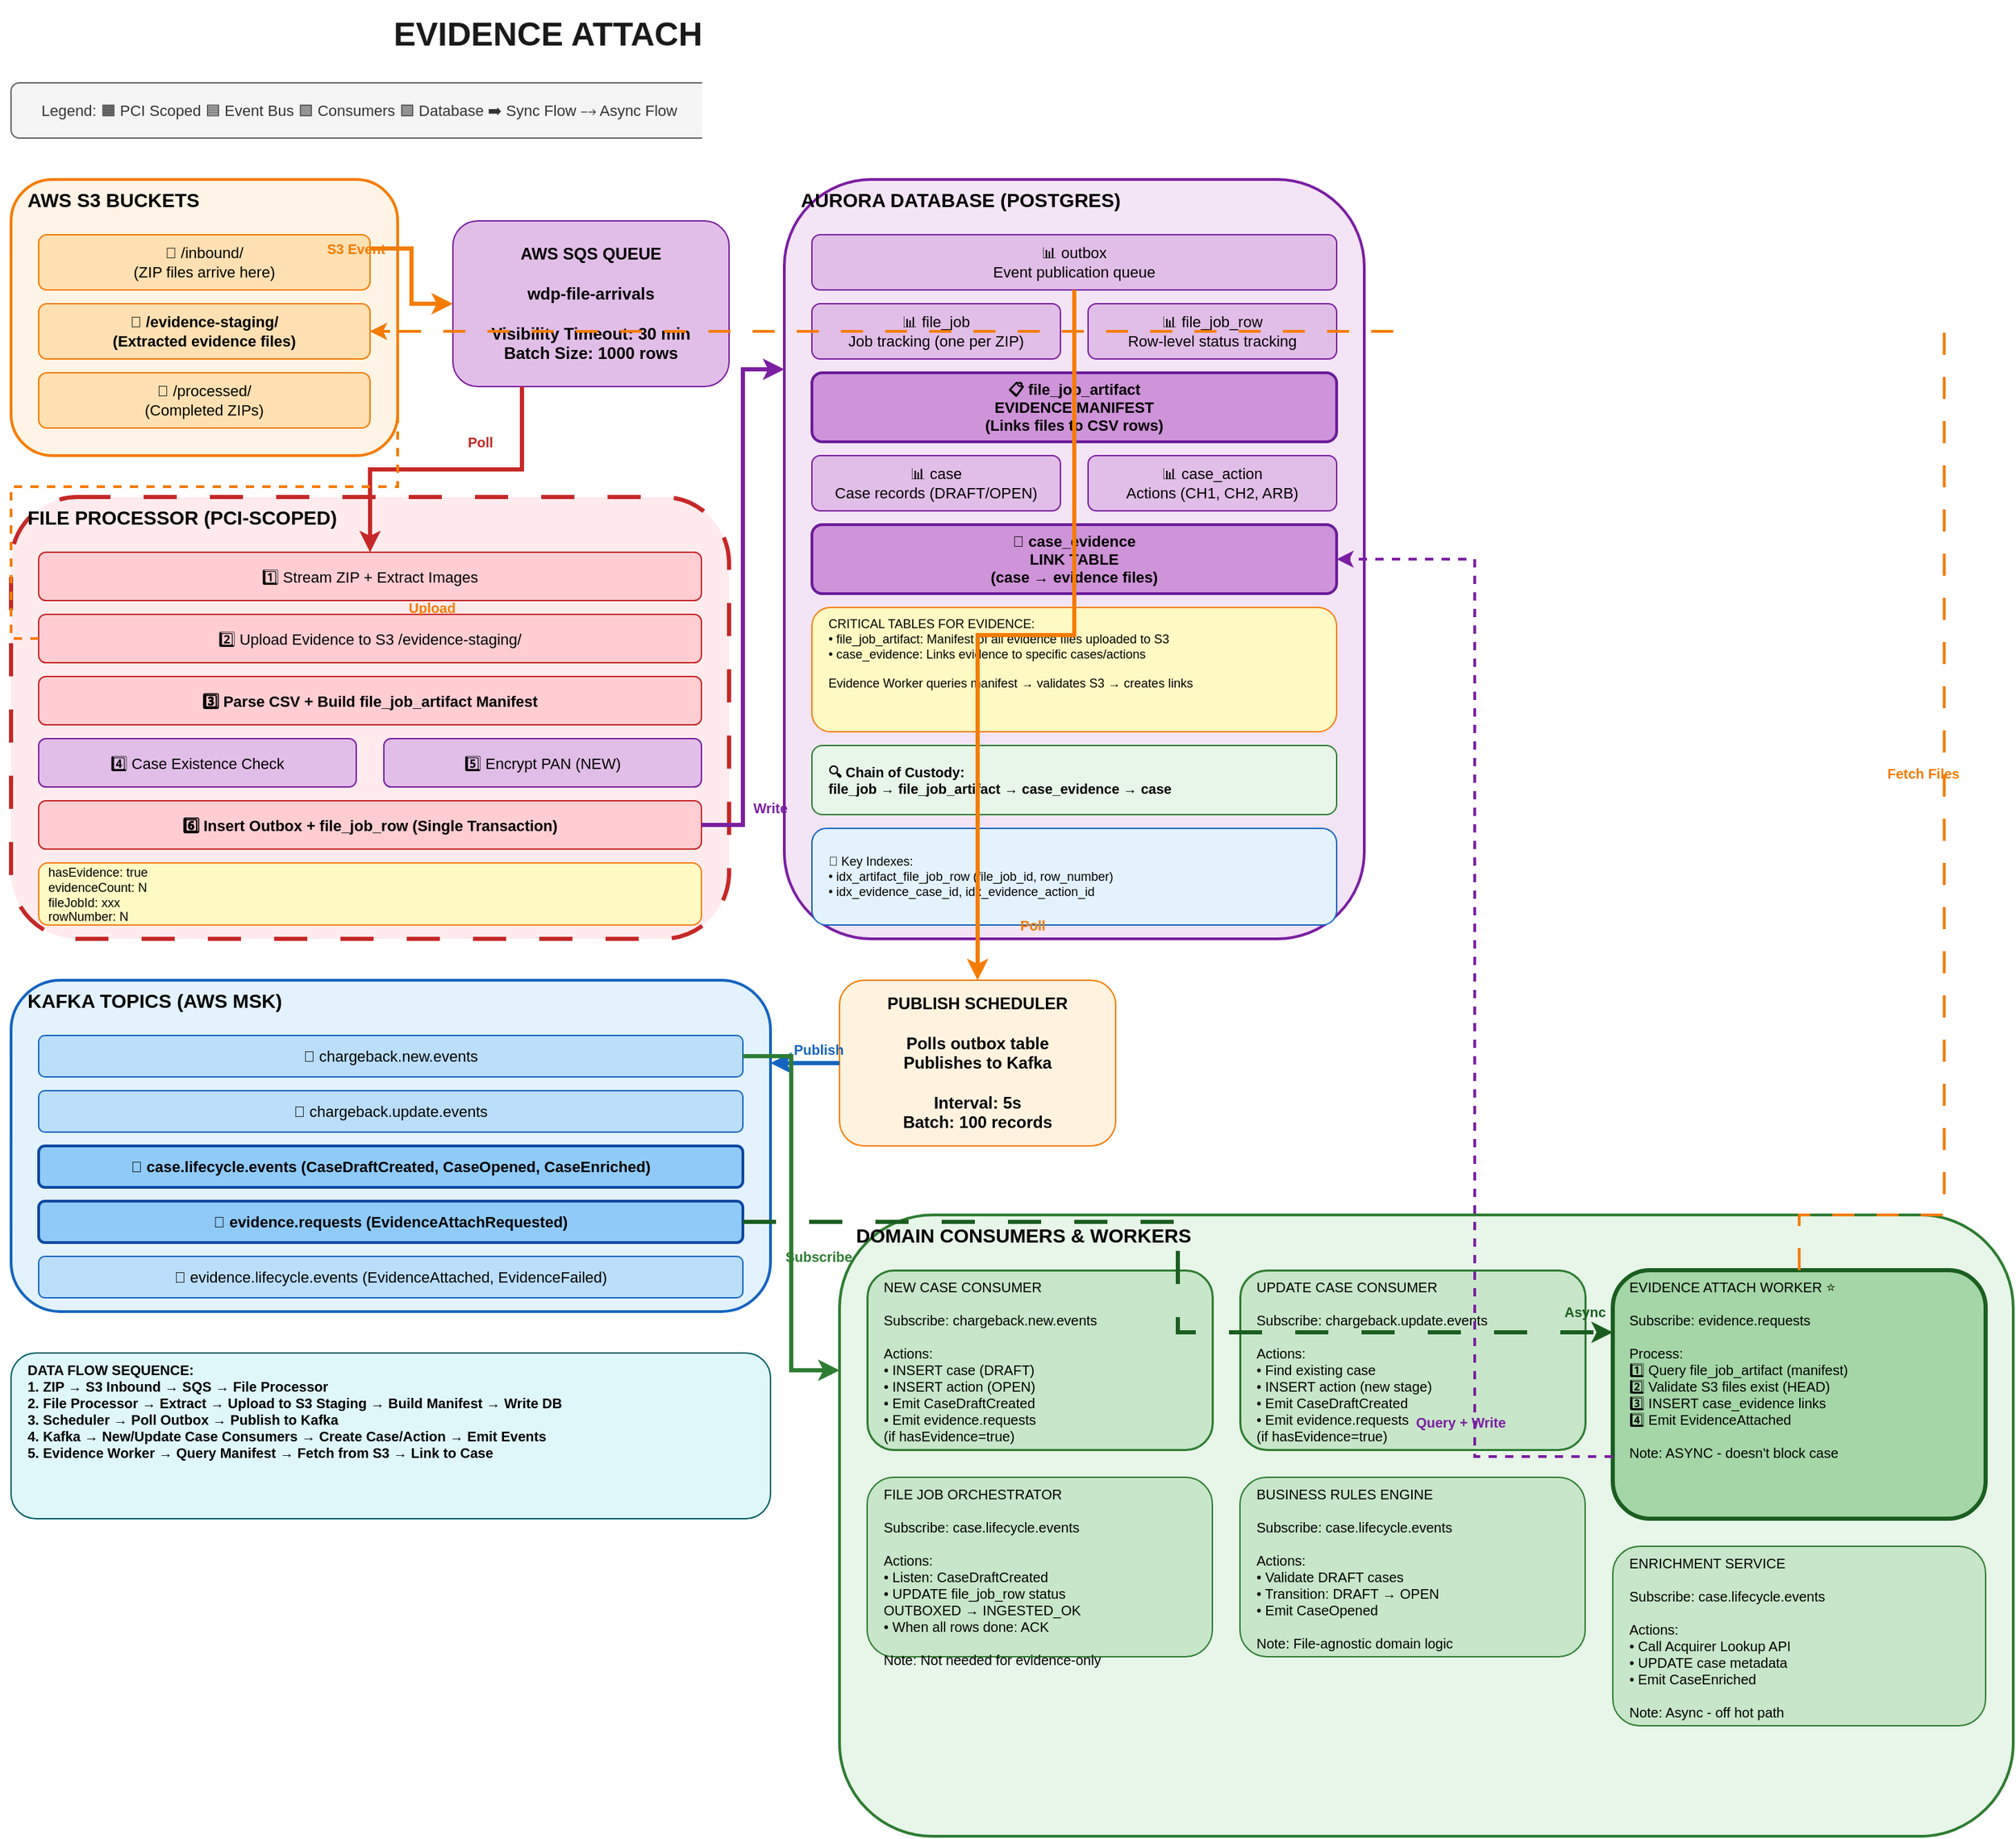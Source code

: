 <?xml version="1.0" encoding="UTF-8"?>
<mxfile version="24.0.0">
  <diagram id="evidence-architecture" name="Evidence Attachment Architecture">
    <mxGraphModel dx="2200" dy="1400" grid="1" gridSize="10" guides="1" tooltips="1" connect="1" arrows="1" fold="1" page="1" pageScale="1" pageWidth="1600" pageHeight="1400">
      <root>
        <mxCell id="0"/>
        <mxCell id="1" parent="0"/>
        
        <!-- TITLE -->
        <mxCell id="title" value="EVIDENCE ATTACHMENT ARCHITECTURE - FILE-BASED FLOW (NO ACK)" style="text;html=1;strokeColor=none;fillColor=none;align=center;verticalAlign=middle;whiteSpace=wrap;fontSize=24;fontStyle=1;fontColor=#1a1a1a;" vertex="1" parent="1">
          <mxGeometry x="100" y="20" width="1400" height="50" as="geometry"/>
        </mxCell>

        <!-- LEGEND -->
        <mxCell id="legend-box" value="" style="rounded=1;whiteSpace=wrap;html=1;fillColor=#f5f5f5;strokeColor=#666666;fontSize=10;" vertex="1" parent="1">
          <mxGeometry x="100" y="80" width="600" height="40" as="geometry"/>
        </mxCell>
        <mxCell id="legend-text" value="Legend:   🟧 PCI Scoped   🟦 Event Bus   🟩 Consumers   🟪 Database   ➡️ Sync Flow   ⤍ Async Flow" style="text;html=1;strokeColor=none;fillColor=none;align=left;verticalAlign=middle;whiteSpace=wrap;fontSize=11;fontColor=#333333;" vertex="1" parent="1">
          <mxGeometry x="120" y="90" width="560" height="20" as="geometry"/>
        </mxCell>

        <!-- LAYER 1: S3 BUCKETS -->
        <mxCell id="s3-container" value="AWS S3 BUCKETS" style="rounded=1;whiteSpace=wrap;html=1;fillColor=#fff4e6;strokeColor=#f57c00;fontSize=14;fontStyle=1;align=left;verticalAlign=top;spacingLeft=10;strokeWidth=2;" vertex="1" parent="1">
          <mxGeometry x="100" y="150" width="280" height="200" as="geometry"/>
        </mxCell>
        
        <mxCell id="s3-inbound" value="📁 /inbound/&#xa;(ZIP files arrive here)" style="rounded=1;whiteSpace=wrap;html=1;fillColor=#ffe0b2;strokeColor=#f57c00;fontSize=11;align=center;" vertex="1" parent="1">
          <mxGeometry x="120" y="190" width="240" height="40" as="geometry"/>
        </mxCell>
        
        <mxCell id="s3-staging" value="📁 /evidence-staging/&#xa;(Extracted evidence files)" style="rounded=1;whiteSpace=wrap;html=1;fillColor=#ffe0b2;strokeColor=#f57c00;fontSize=11;align=center;fontStyle=1;" vertex="1" parent="1">
          <mxGeometry x="120" y="240" width="240" height="40" as="geometry"/>
        </mxCell>
        
        <mxCell id="s3-processed" value="📁 /processed/&#xa;(Completed ZIPs)" style="rounded=1;whiteSpace=wrap;html=1;fillColor=#ffe0b2;strokeColor=#f57c00;fontSize=11;align=center;" vertex="1" parent="1">
          <mxGeometry x="120" y="290" width="240" height="40" as="geometry"/>
        </mxCell>

        <!-- SQS QUEUE -->
        <mxCell id="sqs" value="AWS SQS QUEUE&#xa;&#xa;wdp-file-arrivals&#xa;&#xa;Visibility Timeout: 30 min&#xa;Batch Size: 1000 rows" style="rounded=1;whiteSpace=wrap;html=1;fillColor=#e1bee7;strokeColor=#7b1fa2;fontSize=12;fontStyle=1;align=center;" vertex="1" parent="1">
          <mxGeometry x="420" y="180" width="200" height="120" as="geometry"/>
        </mxCell>

        <!-- FILE PROCESSOR (PCI SCOPED) -->
        <mxCell id="fp-container" value="FILE PROCESSOR (PCI-SCOPED)" style="rounded=1;whiteSpace=wrap;html=1;fillColor=#ffebee;strokeColor=#c62828;fontSize=14;fontStyle=1;align=left;verticalAlign=top;spacingLeft=10;strokeWidth=3;dashed=1;dashPattern=8 8;" vertex="1" parent="1">
          <mxGeometry x="100" y="380" width="520" height="320" as="geometry"/>
        </mxCell>

        <mxCell id="fp1" value="1️⃣ Stream ZIP + Extract Images" style="rounded=1;whiteSpace=wrap;html=1;fillColor=#ffcdd2;strokeColor=#c62828;fontSize=11;" vertex="1" parent="1">
          <mxGeometry x="120" y="420" width="480" height="35" as="geometry"/>
        </mxCell>

        <mxCell id="fp2" value="2️⃣ Upload Evidence to S3 /evidence-staging/" style="rounded=1;whiteSpace=wrap;html=1;fillColor=#ffcdd2;strokeColor=#c62828;fontSize=11;" vertex="1" parent="1">
          <mxGeometry x="120" y="465" width="480" height="35" as="geometry"/>
        </mxCell>

        <mxCell id="fp3" value="3️⃣ Parse CSV + Build file_job_artifact Manifest" style="rounded=1;whiteSpace=wrap;html=1;fillColor=#ffcdd2;strokeColor=#c62828;fontSize=11;fontStyle=1;" vertex="1" parent="1">
          <mxGeometry x="120" y="510" width="480" height="35" as="geometry"/>
        </mxCell>

        <mxCell id="fp4" value="4️⃣ Case Existence Check" style="rounded=1;whiteSpace=wrap;html=1;fillColor=#e1bee7;strokeColor=#7b1fa2;fontSize=11;" vertex="1" parent="1">
          <mxGeometry x="120" y="555" width="230" height="35" as="geometry"/>
        </mxCell>

        <mxCell id="fp5" value="5️⃣ Encrypt PAN (NEW)" style="rounded=1;whiteSpace=wrap;html=1;fillColor=#e1bee7;strokeColor=#7b1fa2;fontSize=11;" vertex="1" parent="1">
          <mxGeometry x="370" y="555" width="230" height="35" as="geometry"/>
        </mxCell>

        <mxCell id="fp6" value="6️⃣ Insert Outbox + file_job_row (Single Transaction)" style="rounded=1;whiteSpace=wrap;html=1;fillColor=#ffcdd2;strokeColor=#c62828;fontSize=11;fontStyle=1;" vertex="1" parent="1">
          <mxGeometry x="120" y="600" width="480" height="35" as="geometry"/>
        </mxCell>

        <mxCell id="fp-note" value="hasEvidence: true&#xa;evidenceCount: N&#xa;fileJobId: xxx&#xa;rowNumber: N" style="rounded=1;whiteSpace=wrap;html=1;fillColor=#fff9c4;strokeColor=#f57f17;fontSize=9;align=left;spacingLeft=5;" vertex="1" parent="1">
          <mxGeometry x="120" y="645" width="480" height="45" as="geometry"/>
        </mxCell>

        <!-- DATABASE LAYER -->
        <mxCell id="db-container" value="AURORA DATABASE (POSTGRES)" style="rounded=1;whiteSpace=wrap;html=1;fillColor=#f3e5f5;strokeColor=#7b1fa2;fontSize=14;fontStyle=1;align=left;verticalAlign=top;spacingLeft=10;strokeWidth=2;" vertex="1" parent="1">
          <mxGeometry x="660" y="150" width="420" height="550" as="geometry"/>
        </mxCell>

        <mxCell id="db-outbox" value="📊 outbox&#xa;Event publication queue" style="rounded=1;whiteSpace=wrap;html=1;fillColor=#e1bee7;strokeColor=#7b1fa2;fontSize=11;align=center;" vertex="1" parent="1">
          <mxGeometry x="680" y="190" width="380" height="40" as="geometry"/>
        </mxCell>

        <mxCell id="db-filejob" value="📊 file_job&#xa;Job tracking (one per ZIP)" style="rounded=1;whiteSpace=wrap;html=1;fillColor=#e1bee7;strokeColor=#7b1fa2;fontSize=11;align=center;" vertex="1" parent="1">
          <mxGeometry x="680" y="240" width="180" height="40" as="geometry"/>
        </mxCell>

        <mxCell id="db-filejobrow" value="📊 file_job_row&#xa;Row-level status tracking" style="rounded=1;whiteSpace=wrap;html=1;fillColor=#e1bee7;strokeColor=#7b1fa2;fontSize=11;align=center;" vertex="1" parent="1">
          <mxGeometry x="880" y="240" width="180" height="40" as="geometry"/>
        </mxCell>

        <mxCell id="db-manifest" value="📋 file_job_artifact&#xa;EVIDENCE MANIFEST&#xa;(Links files to CSV rows)" style="rounded=1;whiteSpace=wrap;html=1;fillColor=#ce93d8;strokeColor=#6a1b9a;fontSize=11;align=center;fontStyle=1;strokeWidth=2;" vertex="1" parent="1">
          <mxGeometry x="680" y="290" width="380" height="50" as="geometry"/>
        </mxCell>

        <mxCell id="db-case" value="📊 case&#xa;Case records (DRAFT/OPEN)" style="rounded=1;whiteSpace=wrap;html=1;fillColor=#e1bee7;strokeColor=#7b1fa2;fontSize=11;align=center;" vertex="1" parent="1">
          <mxGeometry x="680" y="350" width="180" height="40" as="geometry"/>
        </mxCell>

        <mxCell id="db-action" value="📊 case_action&#xa;Actions (CH1, CH2, ARB)" style="rounded=1;whiteSpace=wrap;html=1;fillColor=#e1bee7;strokeColor=#7b1fa2;fontSize=11;align=center;" vertex="1" parent="1">
          <mxGeometry x="880" y="350" width="180" height="40" as="geometry"/>
        </mxCell>

        <mxCell id="db-evidence" value="🔗 case_evidence&#xa;LINK TABLE&#xa;(case → evidence files)" style="rounded=1;whiteSpace=wrap;html=1;fillColor=#ce93d8;strokeColor=#6a1b9a;fontSize=11;align=center;fontStyle=1;strokeWidth=2;" vertex="1" parent="1">
          <mxGeometry x="680" y="400" width="380" height="50" as="geometry"/>
        </mxCell>

        <mxCell id="db-note" value="CRITICAL TABLES FOR EVIDENCE:&#xa;• file_job_artifact: Manifest of all evidence files uploaded to S3&#xa;• case_evidence: Links evidence to specific cases/actions&#xa;&#xa;Evidence Worker queries manifest → validates S3 → creates links" style="rounded=1;whiteSpace=wrap;html=1;fillColor=#fff9c4;strokeColor=#f57f17;fontSize=9;align=left;spacingLeft=10;verticalAlign=top;" vertex="1" parent="1">
          <mxGeometry x="680" y="460" width="380" height="90" as="geometry"/>
        </mxCell>

        <mxCell id="db-chain" value="🔍 Chain of Custody:&#xa;file_job → file_job_artifact → case_evidence → case" style="rounded=1;whiteSpace=wrap;html=1;fillColor=#e8f5e9;strokeColor=#2e7d32;fontSize=10;align=left;spacingLeft=10;fontStyle=1;" vertex="1" parent="1">
          <mxGeometry x="680" y="560" width="380" height="50" as="geometry"/>
        </mxCell>

        <mxCell id="db-indexes" value="📑 Key Indexes:&#xa;• idx_artifact_file_job_row (file_job_id, row_number)&#xa;• idx_evidence_case_id, idx_evidence_action_id" style="rounded=1;whiteSpace=wrap;html=1;fillColor=#e3f2fd;strokeColor=#1565c0;fontSize=9;align=left;spacingLeft=10;" vertex="1" parent="1">
          <mxGeometry x="680" y="620" width="380" height="70" as="geometry"/>
        </mxCell>

        <!-- PUBLISH SCHEDULER -->
        <mxCell id="scheduler" value="PUBLISH SCHEDULER&#xa;&#xa;Polls outbox table&#xa;Publishes to Kafka&#xa;&#xa;Interval: 5s&#xa;Batch: 100 records" style="rounded=1;whiteSpace=wrap;html=1;fillColor=#fff3e0;strokeColor=#f57c00;fontSize=12;fontStyle=1;align=center;" vertex="1" parent="1">
          <mxGeometry x="700" y="730" width="200" height="120" as="geometry"/>
        </mxCell>

        <!-- KAFKA TOPICS -->
        <mxCell id="kafka-container" value="KAFKA TOPICS (AWS MSK)" style="rounded=1;whiteSpace=wrap;html=1;fillColor=#e3f2fd;strokeColor=#1565c0;fontSize=14;fontStyle=1;align=left;verticalAlign=top;spacingLeft=10;strokeWidth=2;" vertex="1" parent="1">
          <mxGeometry x="100" y="730" width="550" height="240" as="geometry"/>
        </mxCell>

        <mxCell id="kafka1" value="📢 chargeback.new.events" style="rounded=1;whiteSpace=wrap;html=1;fillColor=#bbdefb;strokeColor=#1565c0;fontSize=11;" vertex="1" parent="1">
          <mxGeometry x="120" y="770" width="510" height="30" as="geometry"/>
        </mxCell>

        <mxCell id="kafka2" value="📢 chargeback.update.events" style="rounded=1;whiteSpace=wrap;html=1;fillColor=#bbdefb;strokeColor=#1565c0;fontSize=11;" vertex="1" parent="1">
          <mxGeometry x="120" y="810" width="510" height="30" as="geometry"/>
        </mxCell>

        <mxCell id="kafka3" value="📢 case.lifecycle.events (CaseDraftCreated, CaseOpened, CaseEnriched)" style="rounded=1;whiteSpace=wrap;html=1;fillColor=#90caf9;strokeColor=#0d47a1;fontSize=11;fontStyle=1;strokeWidth=2;" vertex="1" parent="1">
          <mxGeometry x="120" y="850" width="510" height="30" as="geometry"/>
        </mxCell>

        <mxCell id="kafka4" value="📢 evidence.requests (EvidenceAttachRequested)" style="rounded=1;whiteSpace=wrap;html=1;fillColor=#90caf9;strokeColor=#0d47a1;fontSize=11;fontStyle=1;strokeWidth=2;" vertex="1" parent="1">
          <mxGeometry x="120" y="890" width="510" height="30" as="geometry"/>
        </mxCell>

        <mxCell id="kafka5" value="📢 evidence.lifecycle.events (EvidenceAttached, EvidenceFailed)" style="rounded=1;whiteSpace=wrap;html=1;fillColor=#bbdefb;strokeColor=#1565c0;fontSize=11;" vertex="1" parent="1">
          <mxGeometry x="120" y="930" width="510" height="30" as="geometry"/>
        </mxCell>

        <!-- CONSUMERS -->
        <mxCell id="consumers-container" value="DOMAIN CONSUMERS &amp; WORKERS" style="rounded=1;whiteSpace=wrap;html=1;fillColor=#e8f5e9;strokeColor=#2e7d32;fontSize=14;fontStyle=1;align=left;verticalAlign=top;spacingLeft=10;strokeWidth=2;" vertex="1" parent="1">
          <mxGeometry x="700" y="900" width="850" height="450" as="geometry"/>
        </mxCell>

        <!-- New Case Consumer -->
        <mxCell id="consumer1" value="NEW CASE CONSUMER&#xa;&#xa;Subscribe: chargeback.new.events&#xa;&#xa;Actions:&#xa;• INSERT case (DRAFT)&#xa;• INSERT action (OPEN)&#xa;• Emit CaseDraftCreated&#xa;• Emit evidence.requests&#xa;  (if hasEvidence=true)" style="rounded=1;whiteSpace=wrap;html=1;fillColor=#c8e6c9;strokeColor=#2e7d32;fontSize=10;align=left;spacingLeft=10;verticalAlign=top;strokeWidth=1.5;" vertex="1" parent="1">
          <mxGeometry x="720" y="940" width="250" height="130" as="geometry"/>
        </mxCell>

        <!-- Update Case Consumer -->
        <mxCell id="consumer2" value="UPDATE CASE CONSUMER&#xa;&#xa;Subscribe: chargeback.update.events&#xa;&#xa;Actions:&#xa;• Find existing case&#xa;• INSERT action (new stage)&#xa;• Emit CaseDraftCreated&#xa;• Emit evidence.requests&#xa;  (if hasEvidence=true)" style="rounded=1;whiteSpace=wrap;html=1;fillColor=#c8e6c9;strokeColor=#2e7d32;fontSize=10;align=left;spacingLeft=10;verticalAlign=top;strokeWidth=1.5;" vertex="1" parent="1">
          <mxGeometry x="990" y="940" width="250" height="130" as="geometry"/>
        </mxCell>

        <!-- Evidence Attach Worker -->
        <mxCell id="evidence-worker" value="EVIDENCE ATTACH WORKER ⭐&#xa;&#xa;Subscribe: evidence.requests&#xa;&#xa;Process:&#xa;1️⃣ Query file_job_artifact (manifest)&#xa;2️⃣ Validate S3 files exist (HEAD)&#xa;3️⃣ INSERT case_evidence links&#xa;4️⃣ Emit EvidenceAttached&#xa;&#xa;Note: ASYNC - doesn't block case" style="rounded=1;whiteSpace=wrap;html=1;fillColor=#a5d6a7;strokeColor=#1b5e20;fontSize=10;align=left;spacingLeft=10;verticalAlign=top;strokeWidth=3;" vertex="1" parent="1">
          <mxGeometry x="1260" y="940" width="270" height="180" as="geometry"/>
        </mxCell>

        <!-- File Job Orchestrator -->
        <mxCell id="orchestrator" value="FILE JOB ORCHESTRATOR&#xa;&#xa;Subscribe: case.lifecycle.events&#xa;&#xa;Actions:&#xa;• Listen: CaseDraftCreated&#xa;• UPDATE file_job_row status&#xa;  OUTBOXED → INGESTED_OK&#xa;• When all rows done: ACK&#xa;&#xa;Note: Not needed for evidence-only" style="rounded=1;whiteSpace=wrap;html=1;fillColor=#c8e6c9;strokeColor=#2e7d32;fontSize=10;align=left;spacingLeft=10;verticalAlign=top;" vertex="1" parent="1">
          <mxGeometry x="720" y="1090" width="250" height="130" as="geometry"/>
        </mxCell>

        <!-- Business Rules Engine -->
        <mxCell id="bre" value="BUSINESS RULES ENGINE&#xa;&#xa;Subscribe: case.lifecycle.events&#xa;&#xa;Actions:&#xa;• Validate DRAFT cases&#xa;• Transition: DRAFT → OPEN&#xa;• Emit CaseOpened&#xa;&#xa;Note: File-agnostic domain logic" style="rounded=1;whiteSpace=wrap;html=1;fillColor=#c8e6c9;strokeColor=#2e7d32;fontSize=10;align=left;spacingLeft=10;verticalAlign=top;" vertex="1" parent="1">
          <mxGeometry x="990" y="1090" width="250" height="130" as="geometry"/>
        </mxCell>

        <!-- Enrichment Service -->
        <mxCell id="enrichment" value="ENRICHMENT SERVICE&#xa;&#xa;Subscribe: case.lifecycle.events&#xa;&#xa;Actions:&#xa;• Call Acquirer Lookup API&#xa;• UPDATE case metadata&#xa;• Emit CaseEnriched&#xa;&#xa;Note: Async - off hot path" style="rounded=1;whiteSpace=wrap;html=1;fillColor=#c8e6c9;strokeColor=#2e7d32;fontSize=10;align=left;spacingLeft=10;verticalAlign=top;" vertex="1" parent="1">
          <mxGeometry x="1260" y="1140" width="270" height="130" as="geometry"/>
        </mxCell>

        <!-- ARROWS -->
        <!-- S3 to SQS -->
        <mxCell id="arrow1" value="" style="edgeStyle=orthogonalEdgeStyle;rounded=0;orthogonalLoop=1;jettySize=auto;html=1;strokeWidth=3;strokeColor=#f57c00;exitX=1;exitY=0.25;exitDx=0;exitDy=0;entryX=0;entryY=0.5;entryDx=0;entryDy=0;" edge="1" parent="1" source="s3-inbound" target="sqs">
          <mxGeometry relative="1" as="geometry"/>
        </mxCell>
        <mxCell id="arrow1-label" value="S3 Event" style="text;html=1;strokeColor=none;fillColor=none;align=center;verticalAlign=middle;whiteSpace=wrap;fontSize=10;fontColor=#f57c00;fontStyle=1;" vertex="1" parent="1">
          <mxGeometry x="320" y="190" width="60" height="20" as="geometry"/>
        </mxCell>

        <!-- SQS to File Processor -->
        <mxCell id="arrow2" value="" style="edgeStyle=orthogonalEdgeStyle;rounded=0;orthogonalLoop=1;jettySize=auto;html=1;strokeWidth=3;strokeColor=#c62828;exitX=0.25;exitY=1;exitDx=0;exitDy=0;entryX=0.5;entryY=0;entryDx=0;entryDy=0;" edge="1" parent="1" source="sqs" target="fp1">
          <mxGeometry relative="1" as="geometry"/>
        </mxCell>
        <mxCell id="arrow2-label" value="Poll" style="text;html=1;strokeColor=none;fillColor=none;align=center;verticalAlign=middle;whiteSpace=wrap;fontSize=10;fontColor=#c62828;fontStyle=1;" vertex="1" parent="1">
          <mxGeometry x="420" y="330" width="40" height="20" as="geometry"/>
        </mxCell>

        <!-- File Processor to S3 Staging -->
        <mxCell id="arrow3" value="" style="edgeStyle=orthogonalEdgeStyle;rounded=0;orthogonalLoop=1;jettySize=auto;html=1;strokeWidth=2;strokeColor=#f57c00;exitX=0;exitY=0.5;exitDx=0;exitDy=0;entryX=1;entryY=0.5;entryDx=0;entryDy=0;dashed=1;" edge="1" parent="1" source="fp2" target="s3-staging">
          <mxGeometry relative="1" as="geometry"/>
        </mxCell>
        <mxCell id="arrow3-label" value="Upload" style="text;html=1;strokeColor=none;fillColor=none;align=center;verticalAlign=middle;whiteSpace=wrap;fontSize=10;fontColor=#f57c00;fontStyle=1;" vertex="1" parent="1">
          <mxGeometry x="380" y="450" width="50" height="20" as="geometry"/>
        </mxCell>

        <!-- File Processor to Database -->
        <mxCell id="arrow4" value="" style="edgeStyle=orthogonalEdgeStyle;rounded=0;orthogonalLoop=1;jettySize=auto;html=1;strokeWidth=3;strokeColor=#7b1fa2;exitX=1;exitY=0.5;exitDx=0;exitDy=0;entryX=0;entryY=0.25;entryDx=0;entryDy=0;" edge="1" parent="1" source="fp6" target="db-container">
          <mxGeometry relative="1" as="geometry"/>
        </mxCell>
        <mxCell id="arrow4-label" value="Write" style="text;html=1;strokeColor=none;fillColor=none;align=center;verticalAlign=middle;whiteSpace=wrap;fontSize=10;fontColor=#7b1fa2;fontStyle=1;" vertex="1" parent="1">
          <mxGeometry x="630" y="595" width="40" height="20" as="geometry"/>
        </mxCell>

        <!-- Database to Scheduler -->
        <mxCell id="arrow5" value="" style="edgeStyle=orthogonalEdgeStyle;rounded=0;orthogonalLoop=1;jettySize=auto;html=1;strokeWidth=3;strokeColor=#f57c00;exitX=0.5;exitY=1;exitDx=0;exitDy=0;entryX=0.5;entryY=0;entryDx=0;entryDy=0;" edge="1" parent="1" source="db-outbox" target="scheduler">
          <mxGeometry relative="1" as="geometry"/>
        </mxCell>
        <mxCell id="arrow5-label" value="Poll" style="text;html=1;strokeColor=none;fillColor=none;align=center;verticalAlign=middle;whiteSpace=wrap;fontSize=10;fontColor=#f57c00;fontStyle=1;" vertex="1" parent="1">
          <mxGeometry x="820" y="680" width="40" height="20" as="geometry"/>
        </mxCell>

        <!-- Scheduler to Kafka -->
        <mxCell id="arrow6" value="" style="edgeStyle=orthogonalEdgeStyle;rounded=0;orthogonalLoop=1;jettySize=auto;html=1;strokeWidth=3;strokeColor=#1565c0;exitX=0;exitY=0.5;exitDx=0;exitDy=0;entryX=1;entryY=0.25;entryDx=0;entryDy=0;" edge="1" parent="1" source="scheduler" target="kafka-container">
          <mxGeometry relative="1" as="geometry"/>
        </mxCell>
        <mxCell id="arrow6-label" value="Publish" style="text;html=1;strokeColor=none;fillColor=none;align=center;verticalAlign=middle;whiteSpace=wrap;fontSize=10;fontColor=#1565c0;fontStyle=1;" vertex="1" parent="1">
          <mxGeometry x="660" y="770" width="50" height="20" as="geometry"/>
        </mxCell>

        <!-- Kafka to Consumers -->
        <mxCell id="arrow7" value="" style="edgeStyle=orthogonalEdgeStyle;rounded=0;orthogonalLoop=1;jettySize=auto;html=1;strokeWidth=3;strokeColor=#2e7d32;exitX=1;exitY=0.5;exitDx=0;exitDy=0;entryX=0;entryY=0.25;entryDx=0;entryDy=0;" edge="1" parent="1" source="kafka1" target="consumers-container">
          <mxGeometry relative="1" as="geometry"/>
        </mxCell>
        <mxCell id="arrow7-label" value="Subscribe" style="text;html=1;strokeColor=none;fillColor=none;align=center;verticalAlign=middle;whiteSpace=wrap;fontSize=10;fontColor=#2e7d32;fontStyle=1;" vertex="1" parent="1">
          <mxGeometry x="655" y="920" width="60" height="20" as="geometry"/>
        </mxCell>

        <!-- Kafka to Evidence Worker -->
        <mxCell id="arrow8" value="" style="edgeStyle=orthogonalEdgeStyle;rounded=0;orthogonalLoop=1;jettySize=auto;html=1;strokeWidth=3;strokeColor=#1b5e20;exitX=1;exitY=0.5;exitDx=0;exitDy=0;entryX=0;entryY=0.25;entryDx=0;entryDy=0;dashed=1;dashPattern=8 8;" edge="1" parent="1" source="kafka4" target="evidence-worker">
          <mxGeometry relative="1" as="geometry"/>
        </mxCell>
        <mxCell id="arrow8-label" value="Async" style="text;html=1;strokeColor=none;fillColor=none;align=center;verticalAlign=middle;whiteSpace=wrap;fontSize=10;fontColor=#1b5e20;fontStyle=1;" vertex="1" parent="1">
          <mxGeometry x="1220" y="960" width="40" height="20" as="geometry"/>
        </mxCell>

        <!-- Evidence Worker to Database -->
        <mxCell id="arrow9" value="" style="edgeStyle=orthogonalEdgeStyle;rounded=0;orthogonalLoop=1;jettySize=auto;html=1;strokeWidth=2;strokeColor=#7b1fa2;exitX=0;exitY=0.75;exitDx=0;exitDy=0;entryX=1;entryY=0.5;entryDx=0;entryDy=0;dashed=1;" edge="1" parent="1" source="evidence-worker" target="db-evidence">
          <mxGeometry relative="1" as="geometry"/>
        </mxCell>
        <mxCell id="arrow9-label" value="Query + Write" style="text;html=1;strokeColor=none;fillColor=none;align=center;verticalAlign=middle;whiteSpace=wrap;fontSize=10;fontColor=#7b1fa2;fontStyle=1;" vertex="1" parent="1">
          <mxGeometry x="1110" y="1040" width="80" height="20" as="geometry"/>
        </mxCell>

        <!-- Evidence Worker to S3 -->
        <mxCell id="arrow10" value="" style="edgeStyle=orthogonalEdgeStyle;rounded=0;orthogonalLoop=1;jettySize=auto;html=1;strokeWidth=2;strokeColor=#f57c00;exitX=0.5;exitY=0;exitDx=0;exitDy=0;entryX=1;entryY=0.5;entryDx=0;entryDy=0;dashed=1;dashPattern=8 8;" edge="1" parent="1" source="evidence-worker" target="s3-staging">
          <mxGeometry relative="1" as="geometry">
            <Array as="points">
              <mxPoint x="1395" y="900"/>
              <mxPoint x="1500" y="900"/>
              <mxPoint x="1500" y="260"/>
            </Array>
          </mxGeometry>
        </mxCell>
        <mxCell id="arrow10-label" value="Fetch Files" style="text;html=1;strokeColor=none;fillColor=none;align=center;verticalAlign=middle;whiteSpace=wrap;fontSize=10;fontColor=#f57c00;fontStyle=1;" vertex="1" parent="1">
          <mxGeometry x="1450" y="570" width="70" height="20" as="geometry"/>
        </mxCell>

        <!-- Flow Number Labels -->
        <mxCell id="flow-note" value="DATA FLOW SEQUENCE:&#xa;1. ZIP → S3 Inbound → SQS → File Processor&#xa;2. File Processor → Extract → Upload to S3 Staging → Build Manifest → Write DB&#xa;3. Scheduler → Poll Outbox → Publish to Kafka&#xa;4. Kafka → New/Update Case Consumers → Create Case/Action → Emit Events&#xa;5. Evidence Worker → Query Manifest → Fetch from S3 → Link to Case" style="rounded=1;whiteSpace=wrap;html=1;fillColor=#e0f7fa;strokeColor=#006064;fontSize=10;align=left;spacingLeft=10;verticalAlign=top;fontStyle=1;" vertex="1" parent="1">
          <mxGeometry x="100" y="1000" width="550" height="120" as="geometry"/>
        </mxCell>

      </root>
    </mxGraphModel>
  </diagram>
</mxfile>